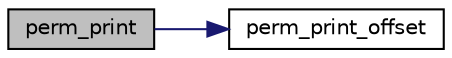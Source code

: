 digraph "perm_print"
{
  edge [fontname="Helvetica",fontsize="10",labelfontname="Helvetica",labelfontsize="10"];
  node [fontname="Helvetica",fontsize="10",shape=record];
  rankdir="LR";
  Node1926 [label="perm_print",height=0.2,width=0.4,color="black", fillcolor="grey75", style="filled", fontcolor="black"];
  Node1926 -> Node1927 [color="midnightblue",fontsize="10",style="solid",fontname="Helvetica"];
  Node1927 [label="perm_print_offset",height=0.2,width=0.4,color="black", fillcolor="white", style="filled",URL="$d2/d7c/combinatorics_8_c.html#ab87deef2ba9e4d2ce386a19eeaffecf3"];
}
